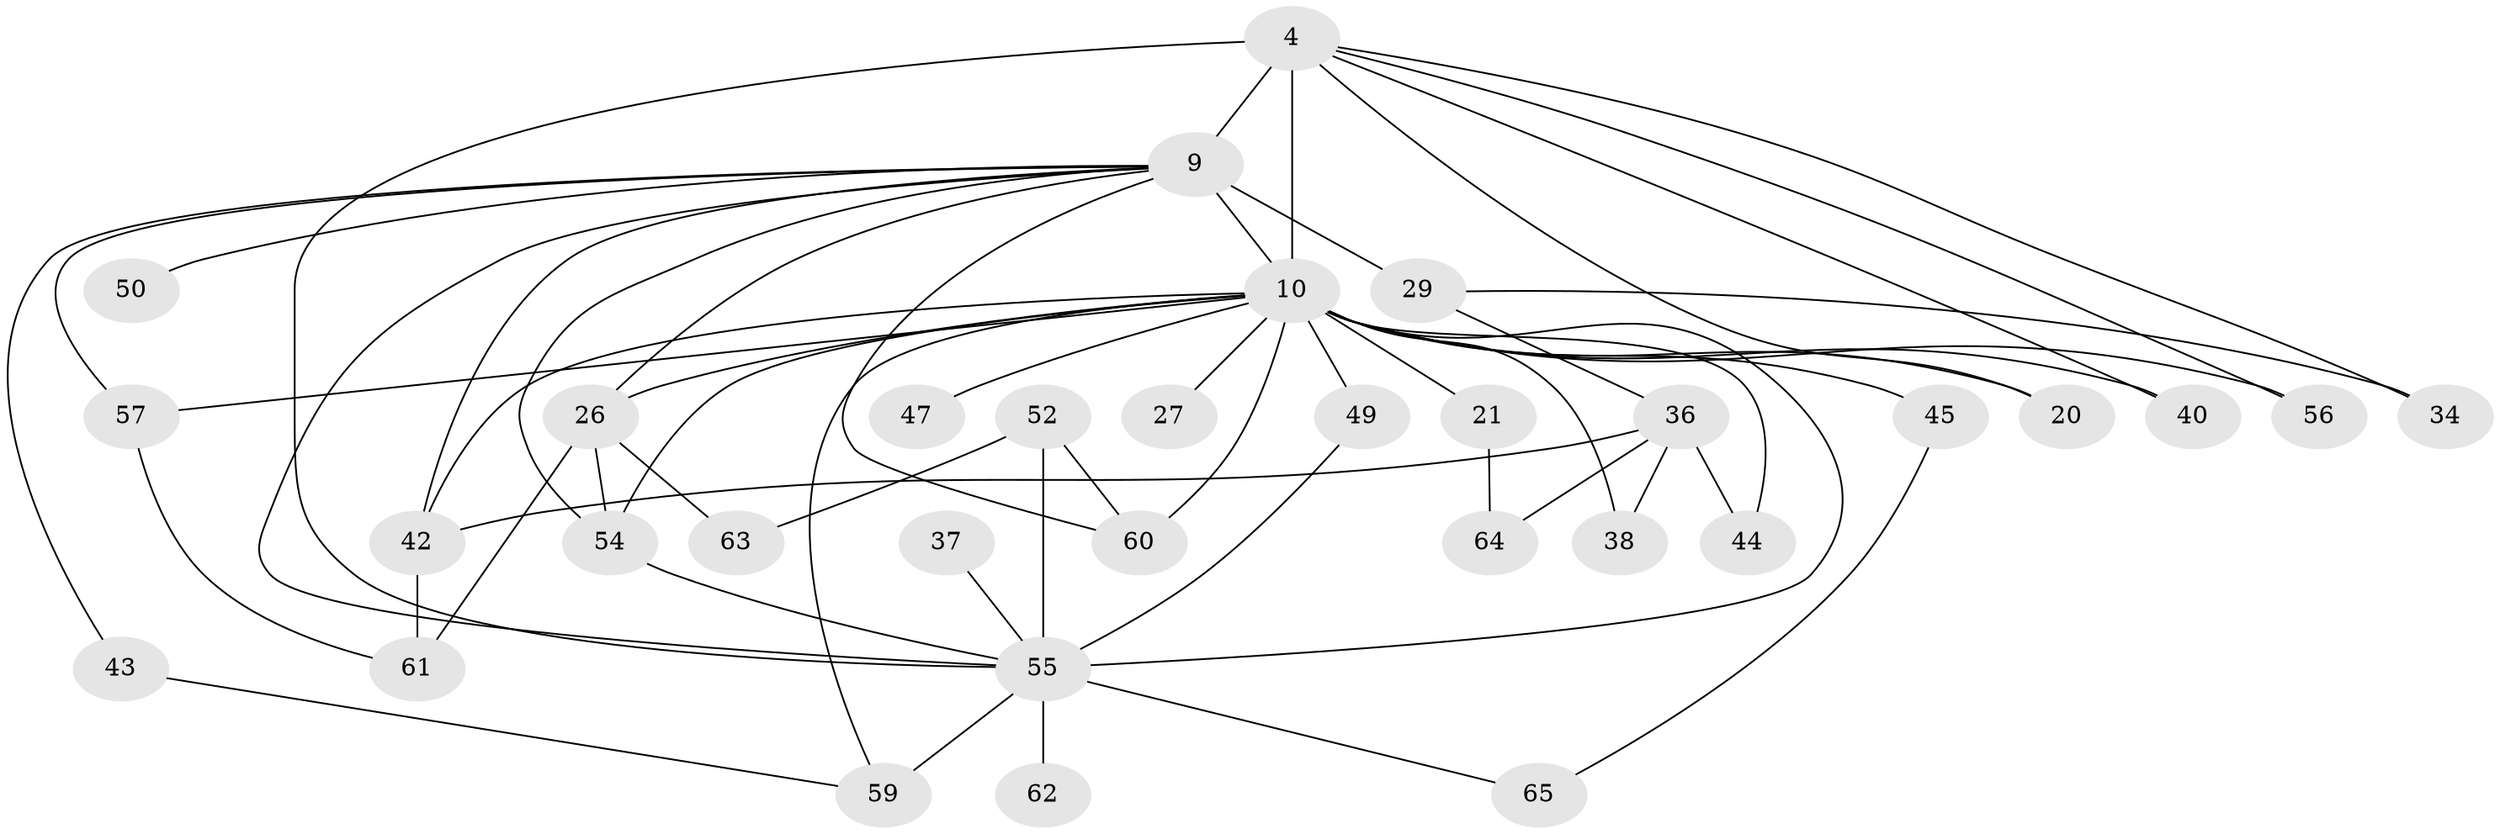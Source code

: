 // original degree distribution, {13: 0.015384615384615385, 11: 0.03076923076923077, 16: 0.03076923076923077, 12: 0.015384615384615385, 15: 0.015384615384615385, 21: 0.015384615384615385, 17: 0.015384615384615385, 18: 0.015384615384615385, 5: 0.07692307692307693, 3: 0.26153846153846155, 4: 0.07692307692307693, 10: 0.015384615384615385, 2: 0.4153846153846154}
// Generated by graph-tools (version 1.1) at 2025/48/03/04/25 21:48:05]
// undirected, 32 vertices, 57 edges
graph export_dot {
graph [start="1"]
  node [color=gray90,style=filled];
  4 [super="+2"];
  9 [super="+3"];
  10 [super="+8+7"];
  20;
  21;
  26 [super="+15+25"];
  27;
  29 [super="+28"];
  34;
  36 [super="+31"];
  37;
  38;
  40;
  42 [super="+12+11+32"];
  43;
  44;
  45;
  47;
  49 [super="+13+14"];
  50;
  52 [super="+39"];
  54 [super="+18+30+48"];
  55 [super="+53+46+51+6"];
  56;
  57 [super="+41"];
  59 [super="+23"];
  60 [super="+33"];
  61 [super="+58"];
  62;
  63;
  64;
  65;
  4 -- 9 [weight=4];
  4 -- 10 [weight=8];
  4 -- 20;
  4 -- 56;
  4 -- 34;
  4 -- 40;
  4 -- 55 [weight=4];
  9 -- 10 [weight=8];
  9 -- 29 [weight=4];
  9 -- 43;
  9 -- 50;
  9 -- 57;
  9 -- 55 [weight=6];
  9 -- 60;
  9 -- 26;
  9 -- 42 [weight=2];
  9 -- 54;
  10 -- 20;
  10 -- 27 [weight=2];
  10 -- 55 [weight=14];
  10 -- 56;
  10 -- 57 [weight=2];
  10 -- 38;
  10 -- 45 [weight=2];
  10 -- 47;
  10 -- 21 [weight=2];
  10 -- 54 [weight=2];
  10 -- 26 [weight=3];
  10 -- 40;
  10 -- 44;
  10 -- 59;
  10 -- 60;
  10 -- 42 [weight=2];
  10 -- 49 [weight=2];
  21 -- 64;
  26 -- 63;
  26 -- 61;
  26 -- 54;
  29 -- 36 [weight=2];
  29 -- 34;
  36 -- 44;
  36 -- 64;
  36 -- 38;
  36 -- 42 [weight=2];
  37 -- 55 [weight=2];
  42 -- 61;
  43 -- 59;
  45 -- 65;
  49 -- 55;
  52 -- 60;
  52 -- 63;
  52 -- 55 [weight=3];
  54 -- 55;
  55 -- 65;
  55 -- 62 [weight=2];
  55 -- 59 [weight=2];
  57 -- 61;
}
